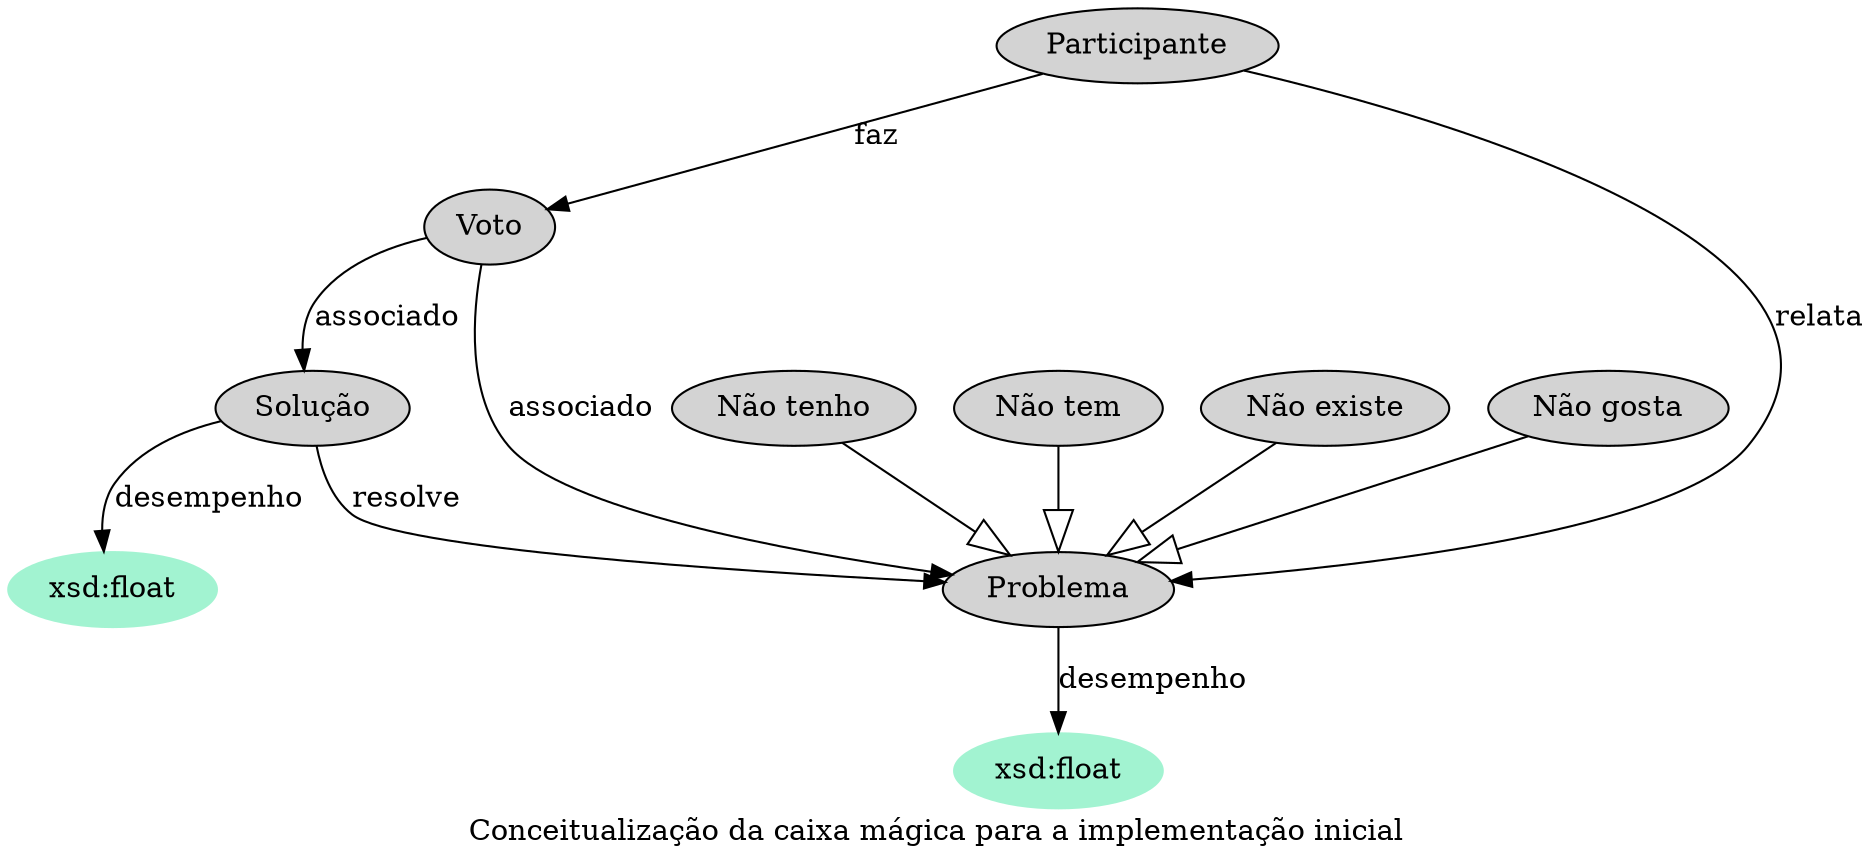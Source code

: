 digraph  {
	graph [label="Conceitualização da caixa mágica para a implementação inicial"];
	node [label="\N"];
	Problema	 [style=filled];
	21	 [color="#A2F3D1",
		label="xsd:float",
		style=filled];
	Problema -> 21	 [label=desempenho];
	Solução	 [style=filled];
	Solução -> Problema	 [label=resolve];
	22	 [color="#A2F3D1",
		label="xsd:float",
		style=filled];
	Solução -> 22	 [label=desempenho];
	Participante	 [style=filled];
	Participante -> Problema	 [label=relata];
	Voto	 [style=filled];
	Participante -> Voto	 [label=faz];
	Voto -> Problema	 [label=associado];
	Voto -> Solução	 [label=associado];
	"Não tenho"	 [style=filled];
	"Não tenho" -> Problema	 [arrowhead=empty,
		arrowsize=2];
	"Não tem"	 [style=filled];
	"Não tem" -> Problema	 [arrowhead=empty,
		arrowsize=2];
	"Não existe"	 [style=filled];
	"Não existe" -> Problema	 [arrowhead=empty,
		arrowsize=2];
	"Não gosta"	 [style=filled];
	"Não gosta" -> Problema	 [arrowhead=empty,
		arrowsize=2];
}
